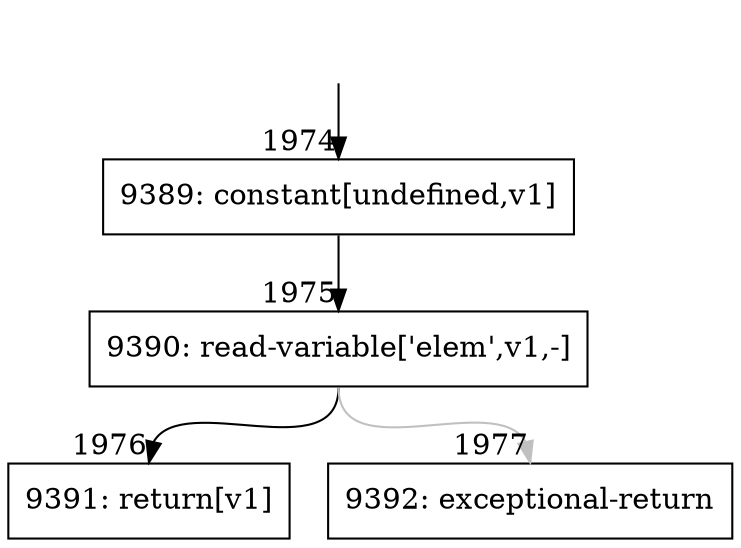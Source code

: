 digraph {
rankdir="TD"
BB_entry139[shape=none,label=""];
BB_entry139 -> BB1974 [tailport=s, headport=n, headlabel="    1974"]
BB1974 [shape=record label="{9389: constant[undefined,v1]}" ] 
BB1974 -> BB1975 [tailport=s, headport=n, headlabel="      1975"]
BB1975 [shape=record label="{9390: read-variable['elem',v1,-]}" ] 
BB1975 -> BB1976 [tailport=s, headport=n, headlabel="      1976"]
BB1975 -> BB1977 [tailport=s, headport=n, color=gray, headlabel="      1977"]
BB1976 [shape=record label="{9391: return[v1]}" ] 
BB1977 [shape=record label="{9392: exceptional-return}" ] 
//#$~ 1174
}
